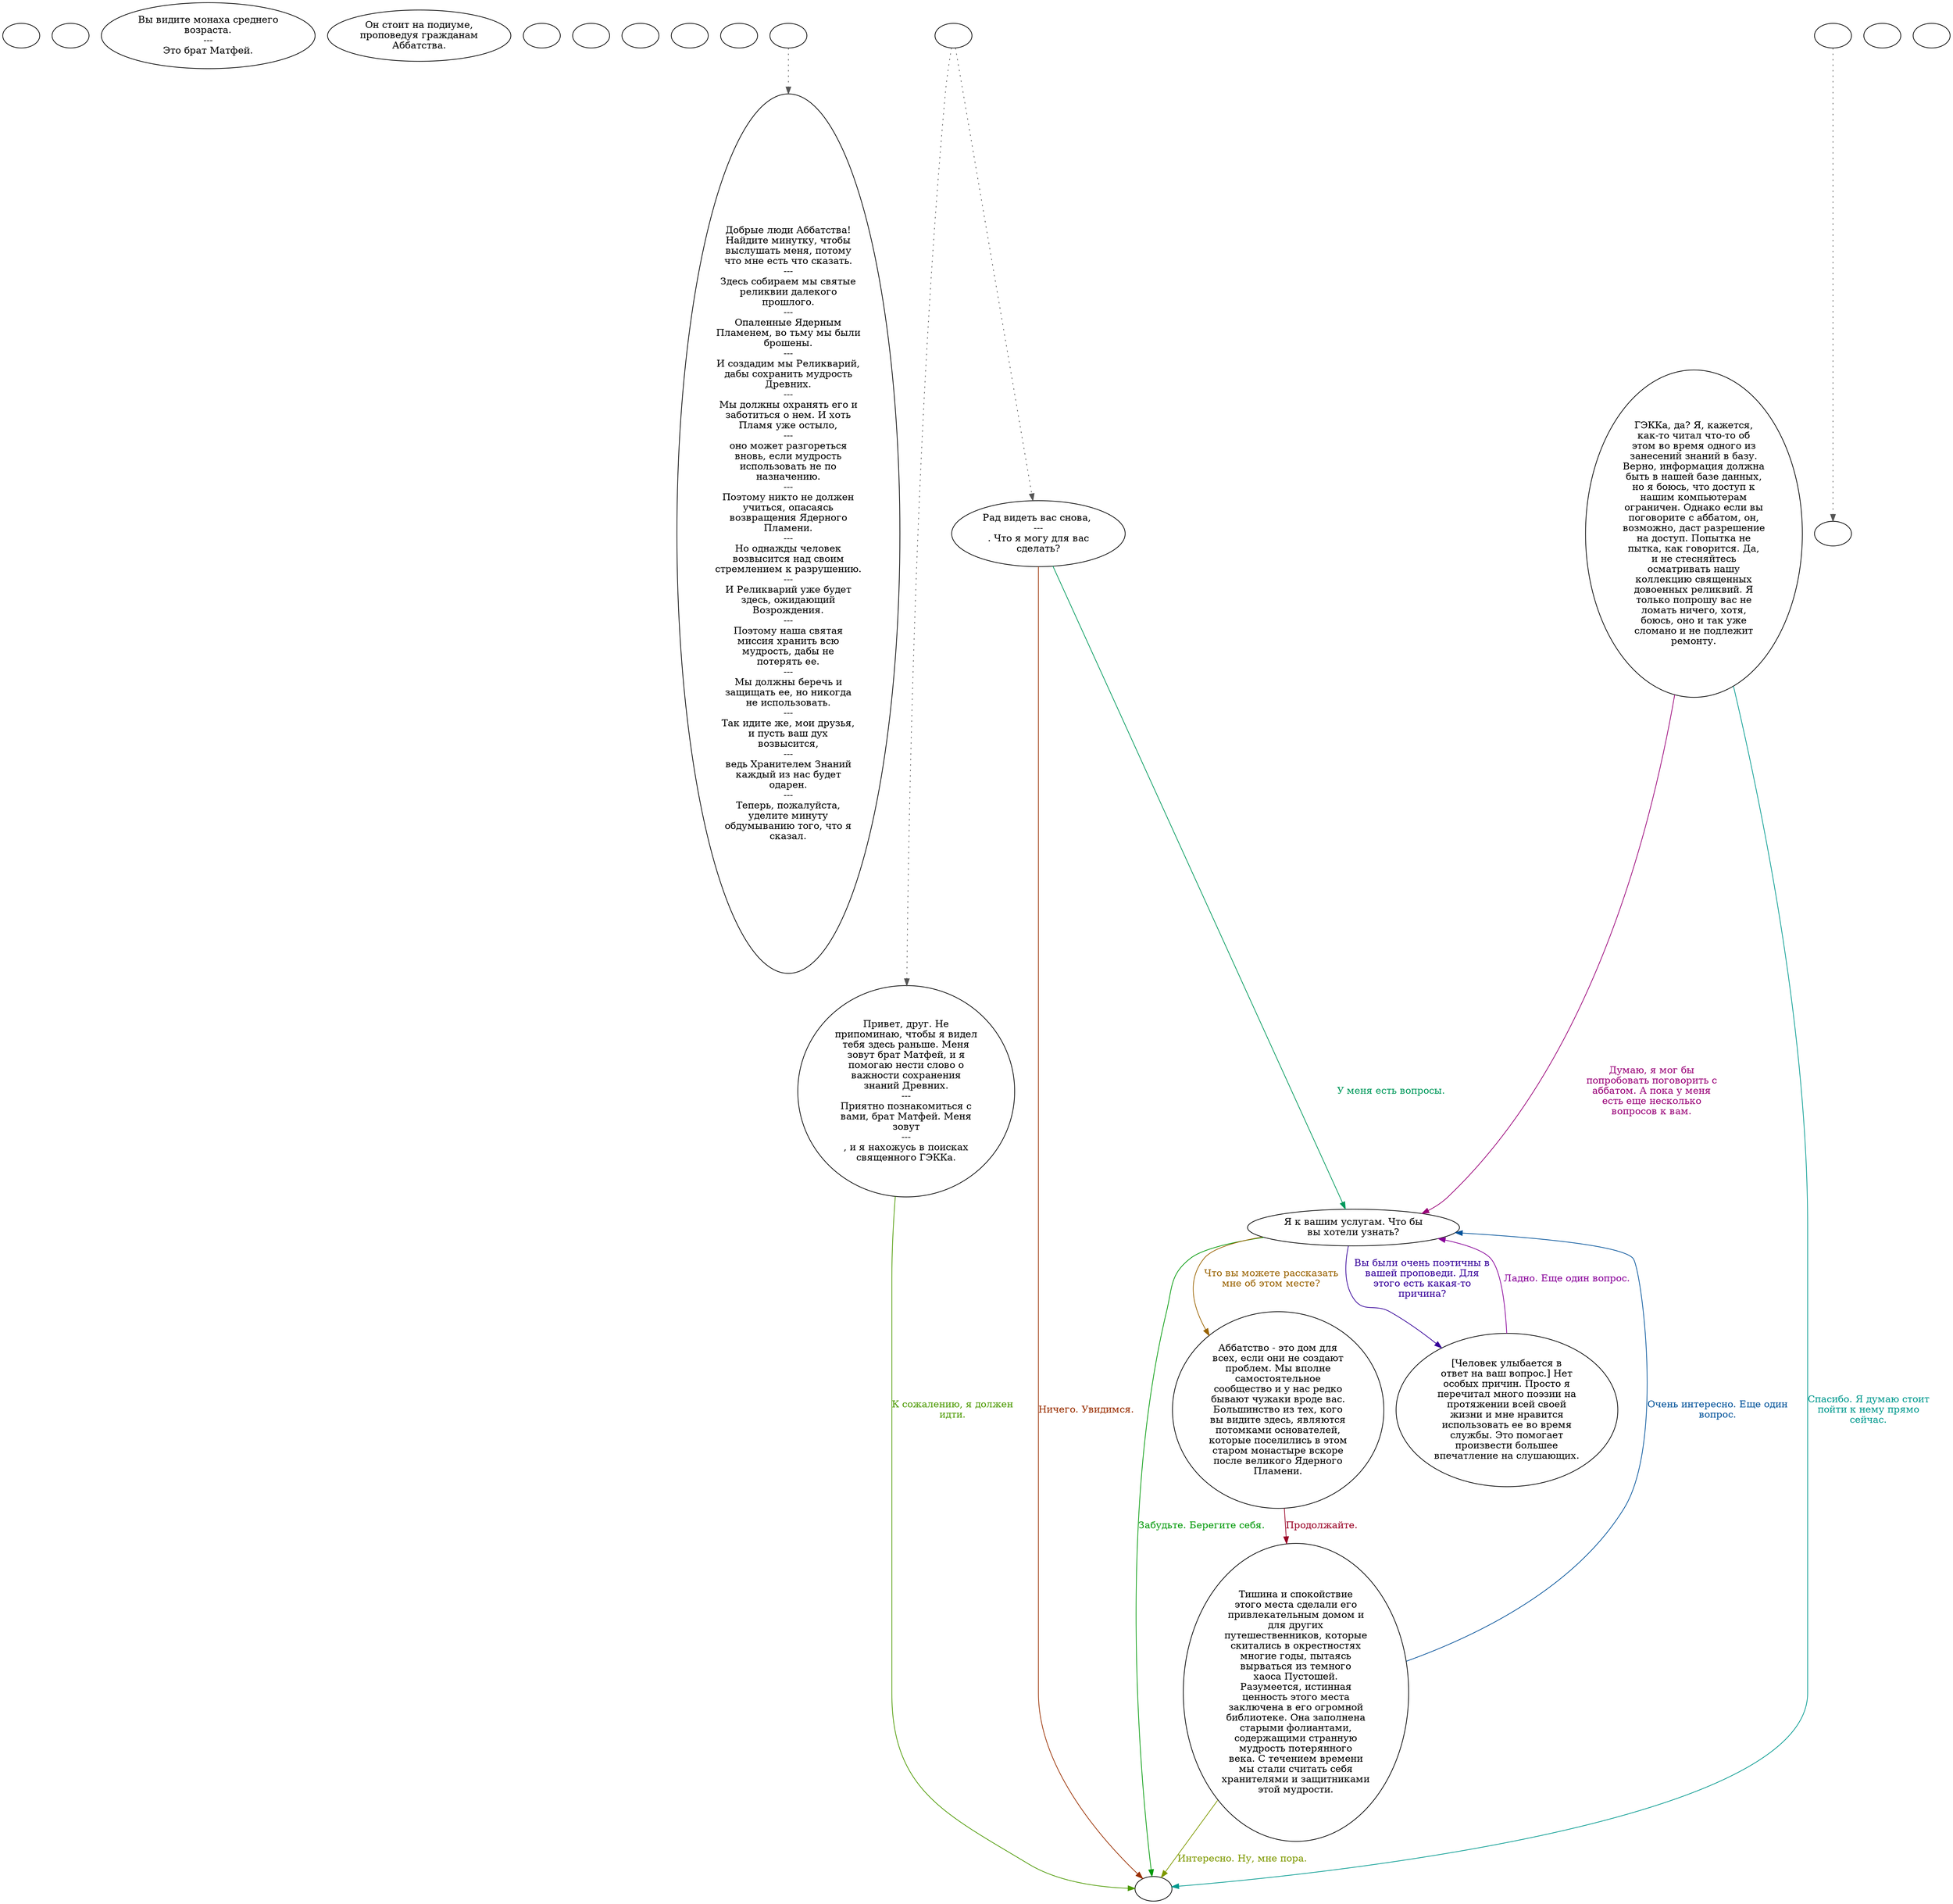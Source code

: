 digraph abmatt {
  "start" [style=filled       fillcolor="#FFFFFF"       color="#000000"]
  "start" [label=""]
  "use_p_proc" [style=filled       fillcolor="#FFFFFF"       color="#000000"]
  "use_p_proc" [label=""]
  "look_at_p_proc" [style=filled       fillcolor="#FFFFFF"       color="#000000"]
  "look_at_p_proc" [label="Вы видите монаха среднего\nвозраста.\n---\nЭто брат Матфей."]
  "description_p_proc" [style=filled       fillcolor="#FFFFFF"       color="#000000"]
  "description_p_proc" [label="Он стоит на подиуме,\nпроповедуя гражданам\nАббатства."]
  "use_skill_on_p_proc" [style=filled       fillcolor="#FFFFFF"       color="#000000"]
  "use_skill_on_p_proc" [label=""]
  "use_obj_on_p_proc" [style=filled       fillcolor="#FFFFFF"       color="#000000"]
  "use_obj_on_p_proc" [label=""]
  "damage_p_proc" [style=filled       fillcolor="#FFFFFF"       color="#000000"]
  "damage_p_proc" [label=""]
  "map_enter_p_proc" [style=filled       fillcolor="#FFFFFF"       color="#000000"]
  "map_enter_p_proc" [label=""]
  "map_update_p_proc" [style=filled       fillcolor="#FFFFFF"       color="#000000"]
  "map_update_p_proc" [label=""]
  "timed_event_p_proc" [style=filled       fillcolor="#FFFFFF"       color="#000000"]
  "timed_event_p_proc" -> "preach" [style=dotted color="#555555"]
  "timed_event_p_proc" [label=""]
  "talk_p_proc" [style=filled       fillcolor="#FFFFFF"       color="#000000"]
  "talk_p_proc" -> "Node001" [style=dotted color="#555555"]
  "talk_p_proc" -> "Node007" [style=dotted color="#555555"]
  "talk_p_proc" [label=""]
  "Node999" [style=filled       fillcolor="#FFFFFF"       color="#000000"]
  "Node999" [label=""]
  "Node998" [style=filled       fillcolor="#FFFFFF"       color="#000000"]
  "Node998" [label=""]
  "Node001" [style=filled       fillcolor="#FFFFFF"       color="#000000"]
  "Node001" [label="Привет, друг. Не\nприпоминаю, чтобы я видел\nтебя здесь раньше. Меня\nзовут брат Матфей, и я\nпомогаю нести слово о\nважности сохранения\nзнаний Древних.\n---\nПриятно познакомиться с\nвами, брат Матфей. Меня\nзовут\n---\n, и я нахожусь в поисках\nсвященного ГЭККа."]
  "Node001" -> "Node999" [label="К сожалению, я должен\nидти." color="#4B9900" fontcolor="#4B9900"]
  "Node002" [style=filled       fillcolor="#FFFFFF"       color="#000000"]
  "Node002" [label="ГЭККа, да? Я, кажется,\nкак-то читал что-то об\nэтом во время одного из\nзанесений знаний в базу.\nВерно, информация должна\nбыть в нашей базе данных,\nно я боюсь, что доступ к\nнашим компьютерам\nограничен. Однако если вы\nпоговорите с аббатом, он,\nвозможно, даст разрешение\nна доступ. Попытка не\nпытка, как говорится. Да,\nи не стесняйтесь\nосматривать нашу\nколлекцию священных\nдовоенных реликвий. Я\nтолько попрошу вас не\nломать ничего, хотя,\nбоюсь, оно и так уже\nсломано и не подлежит\nремонту."]
  "Node002" -> "Node003" [label="Думаю, я мог бы\nпопробовать поговорить с\nаббатом. А пока у меня\nесть еще несколько\nвопросов к вам." color="#990077" fontcolor="#990077"]
  "Node002" -> "Node999" [label="Спасибо. Я думаю стоит\nпойти к нему прямо\nсейчас." color="#00998E" fontcolor="#00998E"]
  "Node003" [style=filled       fillcolor="#FFFFFF"       color="#000000"]
  "Node003" [label="Я к вашим услугам. Что бы\nвы хотели узнать?"]
  "Node003" -> "Node004" [label="Что вы можете рассказать\nмне об этом месте?" color="#996200" fontcolor="#996200"]
  "Node003" -> "Node006" [label="Вы были очень поэтичны в\nвашей проповеди. Для\nэтого есть какая-то\nпричина?" color="#350099" fontcolor="#350099"]
  "Node003" -> "Node999" [label="Забудьте. Берегите себя." color="#009908" fontcolor="#009908"]
  "Node004" [style=filled       fillcolor="#FFFFFF"       color="#000000"]
  "Node004" [label="Аббатство - это дом для\nвсех, если они не создают\nпроблем. Мы вполне\nсамостоятельное\nсообщество и у нас редко\nбывают чужаки вроде вас.\nБольшинство из тех, кого\nвы видите здесь, являются\nпотомками основателей,\nкоторые поселились в этом\nстаром монастыре вскоре\nпосле великого Ядерного\nПламени."]
  "Node004" -> "Node005" [label="Продолжайте." color="#990024" fontcolor="#990024"]
  "Node005" [style=filled       fillcolor="#FFFFFF"       color="#000000"]
  "Node005" [label="Тишина и спокойствие\nэтого места сделали его\nпривлекательным домом и\nдля других\nпутешественников, которые\nскитались в окрестностях\nмногие годы, пытаясь\nвырваться из темного\nхаоса Пустошей.\nРазумеется, истинная\nценность этого места\nзаключена в его огромной\nбиблиотеке. Она заполнена\nстарыми фолиантами,\nсодержащими странную\nмудрость потерянного\nвека. С течением времени\nмы стали считать себя\nхранителями и защитниками\nэтой мудрости."]
  "Node005" -> "Node003" [label="Очень интересно. Еще один\nвопрос." color="#005199" fontcolor="#005199"]
  "Node005" -> "Node999" [label="Интересно. Ну, мне пора." color="#7E9900" fontcolor="#7E9900"]
  "Node006" [style=filled       fillcolor="#FFFFFF"       color="#000000"]
  "Node006" [label="[Человек улыбается в\nответ на ваш вопрос.] Нет\nособых причин. Просто я\nперечитал много поэзии на\nпротяжении всей своей\nжизни и мне нравится\nиспользовать ее во время\nслужбы. Это помогает\nпроизвести большее\nвпечатление на слушающих."]
  "Node006" -> "Node003" [label="Ладно. Еще один вопрос." color="#880099" fontcolor="#880099"]
  "Node007" [style=filled       fillcolor="#FFFFFF"       color="#000000"]
  "Node007" [label="Рад видеть вас снова, \n---\n. Что я могу для вас\nсделать?"]
  "Node007" -> "Node003" [label="У меня есть вопросы." color="#00995B" fontcolor="#00995B"]
  "Node007" -> "Node999" [label="Ничего. Увидимся." color="#992E00" fontcolor="#992E00"]
  "preach" [style=filled       fillcolor="#FFFFFF"       color="#000000"]
  "preach" [label="Добрые люди Аббатства!\nНайдите минутку, чтобы\nвыслушать меня, потому\nчто мне есть что сказать.\n---\nЗдесь собираем мы святые\nреликвии далекого\nпрошлого.\n---\nОпаленные Ядерным\nПламенем, во тьму мы были\nброшены.\n---\nИ создадим мы Реликварий,\nдабы сохранить мудрость\nДревних.\n---\nМы должны охранять его и\nзаботиться о нем. И хоть\nПламя уже остыло,\n---\nоно может разгореться\nвновь, если мудрость\nиспользовать не по\nназначению.\n---\nПоэтому никто не должен\nучиться, опасаясь\nвозвращения Ядерного\nПламени.\n---\nНо однажды человек\nвозвысится над своим\nстремлением к разрушению.\n---\nИ Реликварий уже будет\nздесь, ожидающий\nВозрождения.\n---\nПоэтому наша святая\nмиссия хранить всю\nмудрость, дабы не\nпотерять ее.\n---\nМы должны беречь и\nзащищать ее, но никогда\nне использовать.\n---\nТак идите же, мои друзья,\nи пусть ваш дух\nвозвысится,\n---\nведь Хранителем Знаний\nкаждый из нас будет\nодарен.\n---\nТеперь, пожалуйста,\nуделите минуту\nобдумыванию того, что я\nсказал."]
  "critter_p_proc" [style=filled       fillcolor="#FFFFFF"       color="#000000"]
  "critter_p_proc" [label=""]
  "pickup_p_proc" [style=filled       fillcolor="#FFFFFF"       color="#000000"]
  "pickup_p_proc" -> "Node998" [style=dotted color="#555555"]
  "pickup_p_proc" [label=""]
  "destroy_p_proc" [style=filled       fillcolor="#FFFFFF"       color="#000000"]
  "destroy_p_proc" [label=""]
}